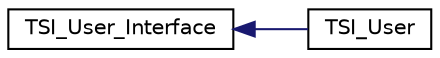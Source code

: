 digraph "Grafische Darstellung der Klassenhierarchie"
{
  edge [fontname="Helvetica",fontsize="10",labelfontname="Helvetica",labelfontsize="10"];
  node [fontname="Helvetica",fontsize="10",shape=record];
  rankdir="LR";
  Node0 [label="TSI_User_Interface",height=0.2,width=0.4,color="black", fillcolor="white", style="filled",URL="$d9/de3/interface_t_s_i___client_1_1_models_1_1_t_s_i___user___interface.html"];
  Node0 -> Node1 [dir="back",color="midnightblue",fontsize="10",style="solid",fontname="Helvetica"];
  Node1 [label="TSI_User",height=0.2,width=0.4,color="black", fillcolor="white", style="filled",URL="$d5/d08/class_t_s_i___client_1_1_models_1_1_t_s_i___user.html"];
}
